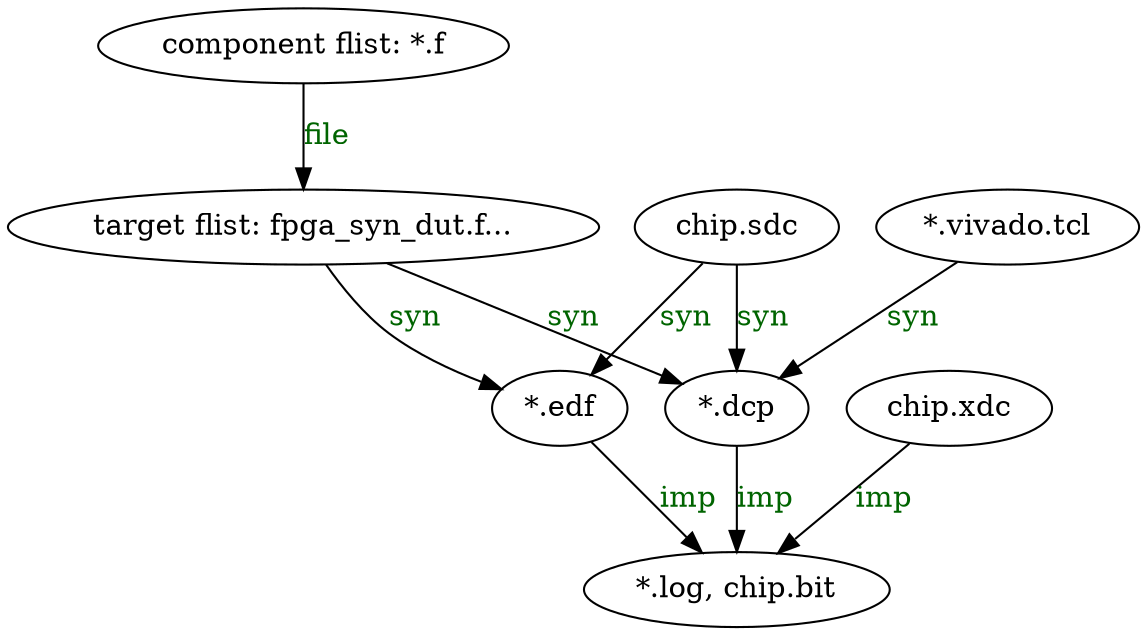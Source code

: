 digraph pic1 {
  RTLFlistSrc [label = "component flist: *.f"]
  RTLFlistTarget [label = "target flist: fpga_syn_dut.f..."]
  IPTclList  [label = "*.vivado.tcl"]
  edfList [label = "*.edf"]
  dcpList [label = "*.dcp"]
  sdcFile [label = "chip.sdc"]
  xdcFile [label = "chip.xdc"]
  result  [label = "*.log, chip.bit"]

  RTLFlistSrc    -> RTLFlistTarget [label="file", fontcolor=darkgreen]
  sdcFile        -> edfList [label="syn", fontcolor=darkgreen]
  RTLFlistTarget -> edfList [label="syn", fontcolor=darkgreen]
  IPTclList      -> dcpList  [label="syn", fontcolor=darkgreen]
  sdcFile        -> dcpList [label="syn", fontcolor=darkgreen]
  RTLFlistTarget -> dcpList [label="syn", fontcolor=darkgreen]
  edfList -> result [label="imp", fontcolor=darkgreen]
  dcpList -> result [label="imp", fontcolor=darkgreen]
  xdcFile -> result [label="imp", fontcolor=darkgreen]
}
